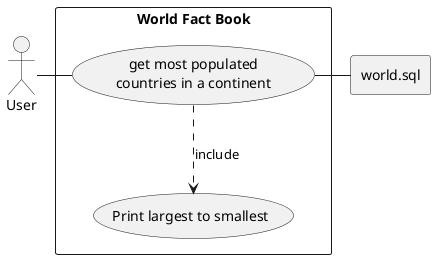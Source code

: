 @startuml

actor user as "User"

rectangle world.sql

rectangle "World Fact Book" {
    usecase UC4 as "get most populated
    countries in a continent"

    usecase UCa as "Print largest to smallest"

    user     - UC4
    UC4 ..> UCa : include
    UC4 - world.sql
}

@enduml